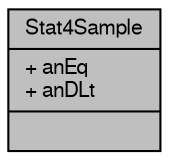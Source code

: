 digraph "Stat4Sample"
{
  edge [fontname="FreeSans",fontsize="10",labelfontname="FreeSans",labelfontsize="10"];
  node [fontname="FreeSans",fontsize="10",shape=record];
  Node1 [label="{Stat4Sample\n|+ anEq\l+ anDLt\l|}",height=0.2,width=0.4,color="black", fillcolor="grey75", style="filled", fontcolor="black"];
}
